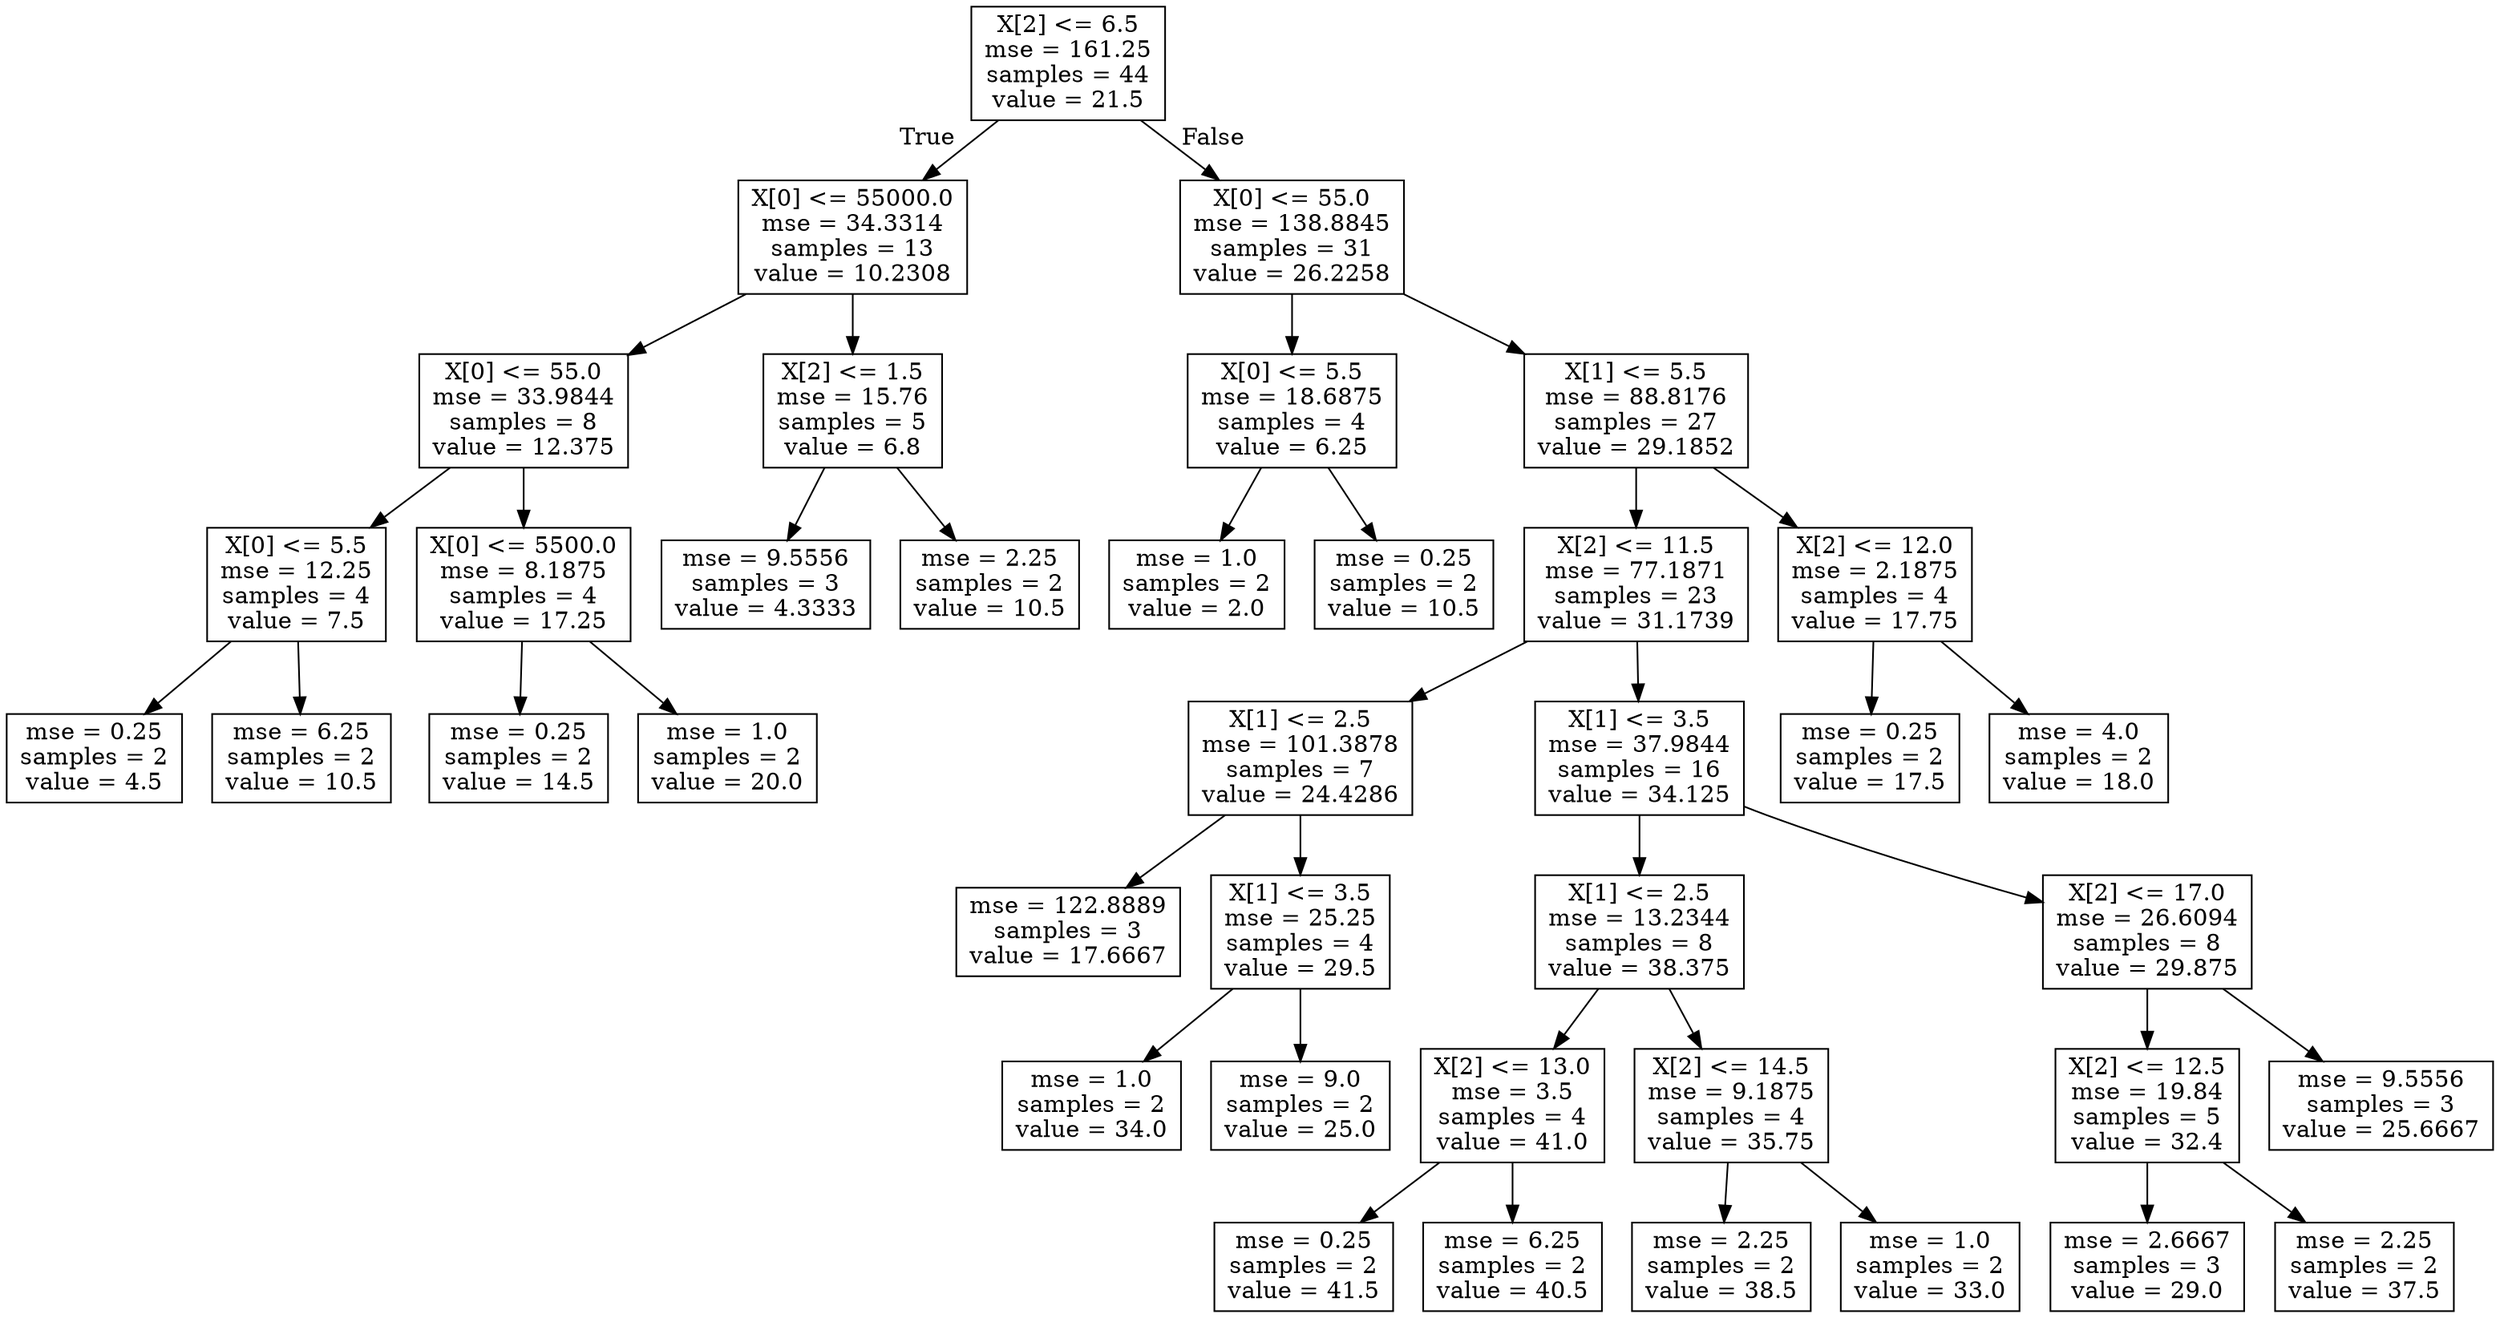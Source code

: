 digraph Tree {
node [shape=box] ;
0 [label="X[2] <= 6.5\nmse = 161.25\nsamples = 44\nvalue = 21.5"] ;
1 [label="X[0] <= 55000.0\nmse = 34.3314\nsamples = 13\nvalue = 10.2308"] ;
0 -> 1 [labeldistance=2.5, labelangle=45, headlabel="True"] ;
2 [label="X[0] <= 55.0\nmse = 33.9844\nsamples = 8\nvalue = 12.375"] ;
1 -> 2 ;
3 [label="X[0] <= 5.5\nmse = 12.25\nsamples = 4\nvalue = 7.5"] ;
2 -> 3 ;
4 [label="mse = 0.25\nsamples = 2\nvalue = 4.5"] ;
3 -> 4 ;
5 [label="mse = 6.25\nsamples = 2\nvalue = 10.5"] ;
3 -> 5 ;
6 [label="X[0] <= 5500.0\nmse = 8.1875\nsamples = 4\nvalue = 17.25"] ;
2 -> 6 ;
7 [label="mse = 0.25\nsamples = 2\nvalue = 14.5"] ;
6 -> 7 ;
8 [label="mse = 1.0\nsamples = 2\nvalue = 20.0"] ;
6 -> 8 ;
9 [label="X[2] <= 1.5\nmse = 15.76\nsamples = 5\nvalue = 6.8"] ;
1 -> 9 ;
10 [label="mse = 9.5556\nsamples = 3\nvalue = 4.3333"] ;
9 -> 10 ;
11 [label="mse = 2.25\nsamples = 2\nvalue = 10.5"] ;
9 -> 11 ;
12 [label="X[0] <= 55.0\nmse = 138.8845\nsamples = 31\nvalue = 26.2258"] ;
0 -> 12 [labeldistance=2.5, labelangle=-45, headlabel="False"] ;
13 [label="X[0] <= 5.5\nmse = 18.6875\nsamples = 4\nvalue = 6.25"] ;
12 -> 13 ;
14 [label="mse = 1.0\nsamples = 2\nvalue = 2.0"] ;
13 -> 14 ;
15 [label="mse = 0.25\nsamples = 2\nvalue = 10.5"] ;
13 -> 15 ;
16 [label="X[1] <= 5.5\nmse = 88.8176\nsamples = 27\nvalue = 29.1852"] ;
12 -> 16 ;
17 [label="X[2] <= 11.5\nmse = 77.1871\nsamples = 23\nvalue = 31.1739"] ;
16 -> 17 ;
18 [label="X[1] <= 2.5\nmse = 101.3878\nsamples = 7\nvalue = 24.4286"] ;
17 -> 18 ;
19 [label="mse = 122.8889\nsamples = 3\nvalue = 17.6667"] ;
18 -> 19 ;
20 [label="X[1] <= 3.5\nmse = 25.25\nsamples = 4\nvalue = 29.5"] ;
18 -> 20 ;
21 [label="mse = 1.0\nsamples = 2\nvalue = 34.0"] ;
20 -> 21 ;
22 [label="mse = 9.0\nsamples = 2\nvalue = 25.0"] ;
20 -> 22 ;
23 [label="X[1] <= 3.5\nmse = 37.9844\nsamples = 16\nvalue = 34.125"] ;
17 -> 23 ;
24 [label="X[1] <= 2.5\nmse = 13.2344\nsamples = 8\nvalue = 38.375"] ;
23 -> 24 ;
25 [label="X[2] <= 13.0\nmse = 3.5\nsamples = 4\nvalue = 41.0"] ;
24 -> 25 ;
26 [label="mse = 0.25\nsamples = 2\nvalue = 41.5"] ;
25 -> 26 ;
27 [label="mse = 6.25\nsamples = 2\nvalue = 40.5"] ;
25 -> 27 ;
28 [label="X[2] <= 14.5\nmse = 9.1875\nsamples = 4\nvalue = 35.75"] ;
24 -> 28 ;
29 [label="mse = 2.25\nsamples = 2\nvalue = 38.5"] ;
28 -> 29 ;
30 [label="mse = 1.0\nsamples = 2\nvalue = 33.0"] ;
28 -> 30 ;
31 [label="X[2] <= 17.0\nmse = 26.6094\nsamples = 8\nvalue = 29.875"] ;
23 -> 31 ;
32 [label="X[2] <= 12.5\nmse = 19.84\nsamples = 5\nvalue = 32.4"] ;
31 -> 32 ;
33 [label="mse = 2.6667\nsamples = 3\nvalue = 29.0"] ;
32 -> 33 ;
34 [label="mse = 2.25\nsamples = 2\nvalue = 37.5"] ;
32 -> 34 ;
35 [label="mse = 9.5556\nsamples = 3\nvalue = 25.6667"] ;
31 -> 35 ;
36 [label="X[2] <= 12.0\nmse = 2.1875\nsamples = 4\nvalue = 17.75"] ;
16 -> 36 ;
37 [label="mse = 0.25\nsamples = 2\nvalue = 17.5"] ;
36 -> 37 ;
38 [label="mse = 4.0\nsamples = 2\nvalue = 18.0"] ;
36 -> 38 ;
}